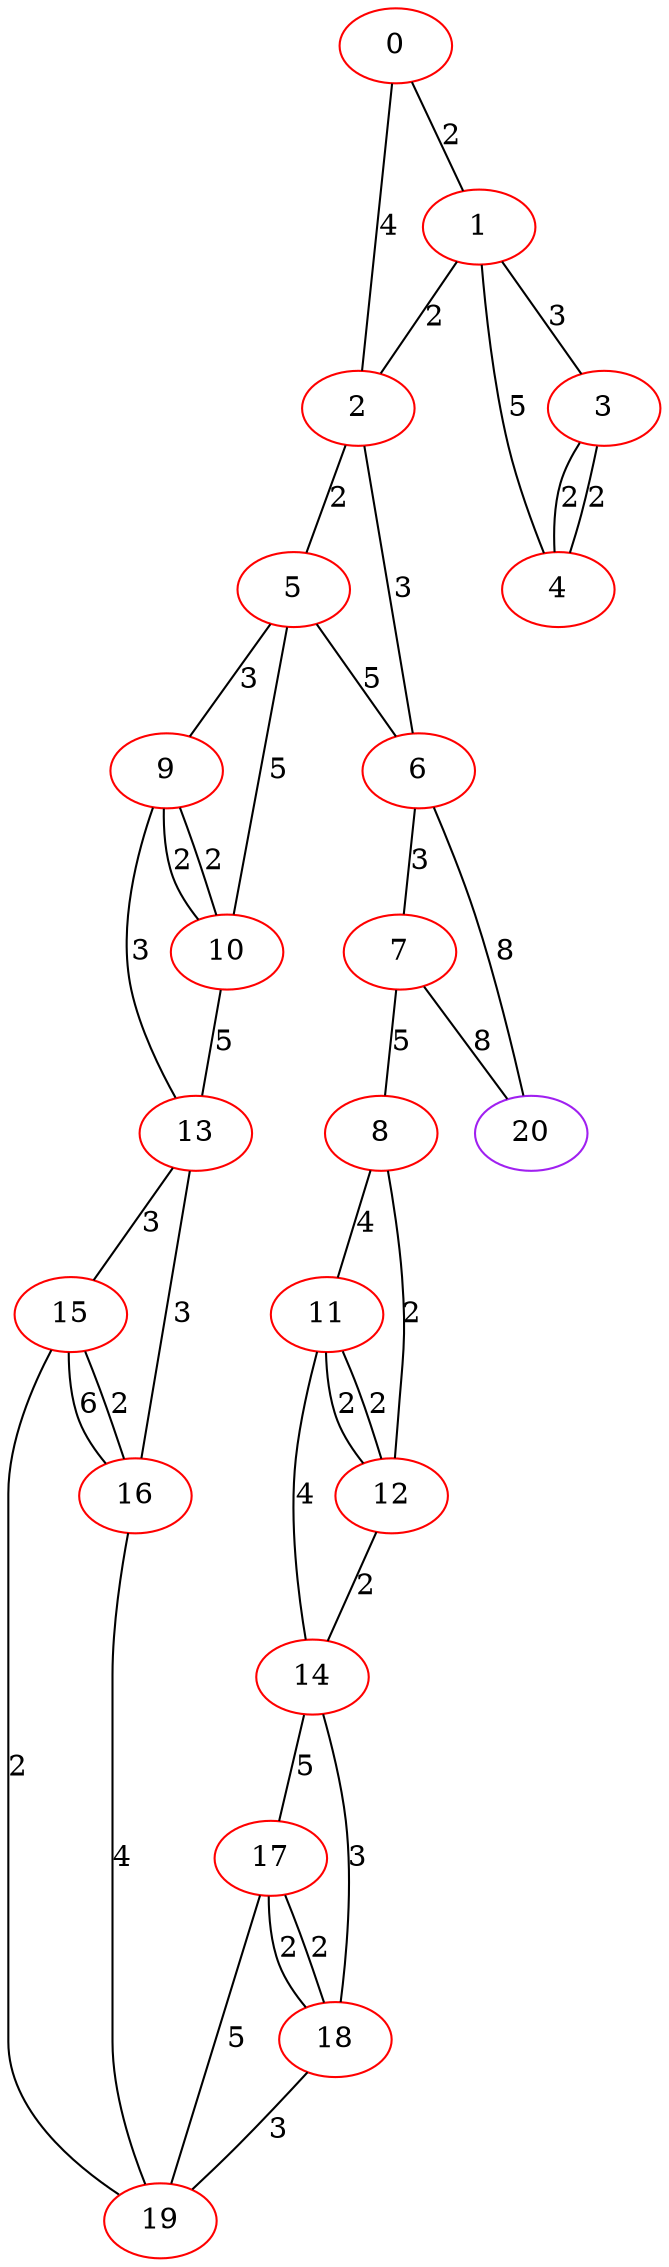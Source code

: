 graph "" {
0 [color=red, weight=1];
1 [color=red, weight=1];
2 [color=red, weight=1];
3 [color=red, weight=1];
4 [color=red, weight=1];
5 [color=red, weight=1];
6 [color=red, weight=1];
7 [color=red, weight=1];
8 [color=red, weight=1];
9 [color=red, weight=1];
10 [color=red, weight=1];
11 [color=red, weight=1];
12 [color=red, weight=1];
13 [color=red, weight=1];
14 [color=red, weight=1];
15 [color=red, weight=1];
16 [color=red, weight=1];
17 [color=red, weight=1];
18 [color=red, weight=1];
19 [color=red, weight=1];
20 [color=purple, weight=4];
0 -- 1  [key=0, label=2];
0 -- 2  [key=0, label=4];
1 -- 2  [key=0, label=2];
1 -- 3  [key=0, label=3];
1 -- 4  [key=0, label=5];
2 -- 5  [key=0, label=2];
2 -- 6  [key=0, label=3];
3 -- 4  [key=0, label=2];
3 -- 4  [key=1, label=2];
5 -- 9  [key=0, label=3];
5 -- 10  [key=0, label=5];
5 -- 6  [key=0, label=5];
6 -- 20  [key=0, label=8];
6 -- 7  [key=0, label=3];
7 -- 8  [key=0, label=5];
7 -- 20  [key=0, label=8];
8 -- 11  [key=0, label=4];
8 -- 12  [key=0, label=2];
9 -- 10  [key=0, label=2];
9 -- 10  [key=1, label=2];
9 -- 13  [key=0, label=3];
10 -- 13  [key=0, label=5];
11 -- 12  [key=0, label=2];
11 -- 12  [key=1, label=2];
11 -- 14  [key=0, label=4];
12 -- 14  [key=0, label=2];
13 -- 16  [key=0, label=3];
13 -- 15  [key=0, label=3];
14 -- 17  [key=0, label=5];
14 -- 18  [key=0, label=3];
15 -- 16  [key=0, label=6];
15 -- 16  [key=1, label=2];
15 -- 19  [key=0, label=2];
16 -- 19  [key=0, label=4];
17 -- 18  [key=0, label=2];
17 -- 18  [key=1, label=2];
17 -- 19  [key=0, label=5];
18 -- 19  [key=0, label=3];
}
